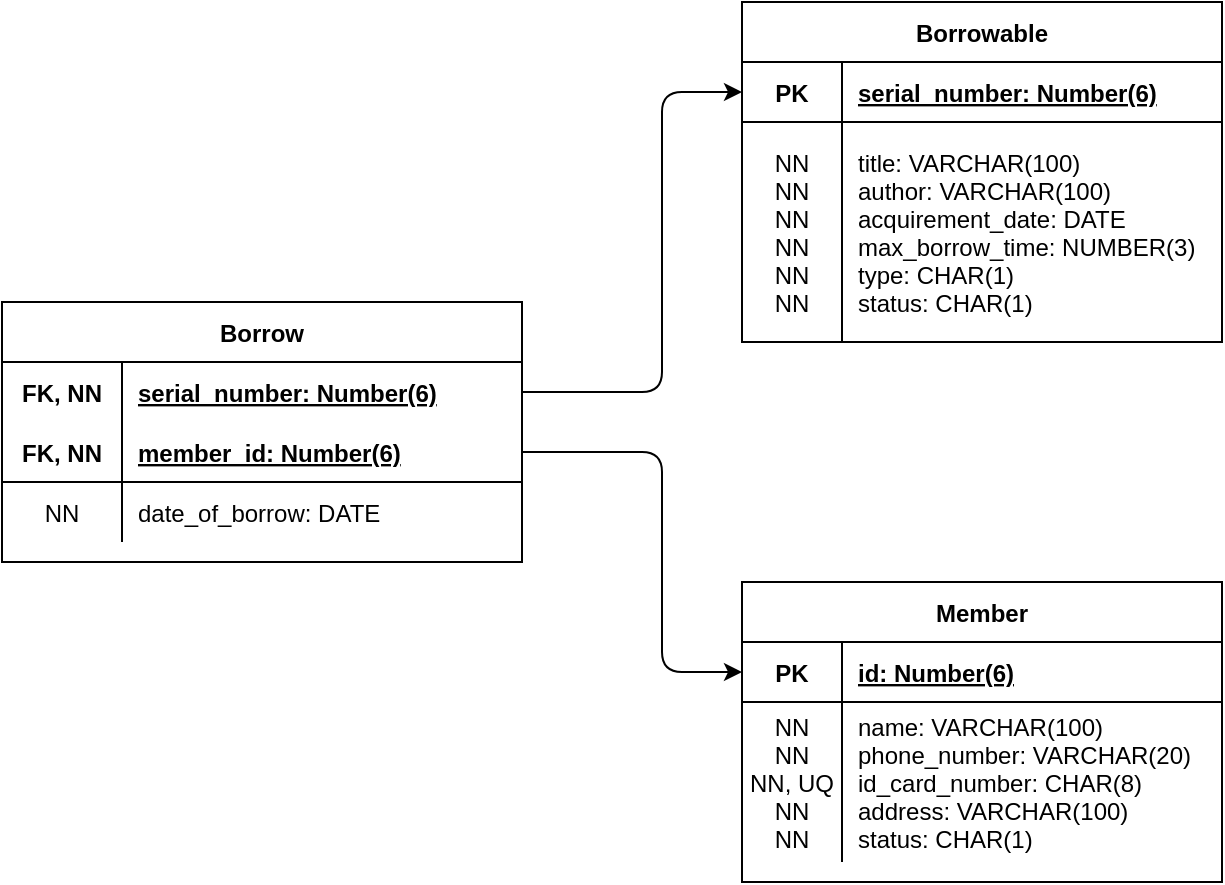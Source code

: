 <mxfile version="14.5.1" type="device"><diagram id="2yGChh8mXjAE9LW0SFF5" name="Page-1"><mxGraphModel dx="987" dy="816" grid="1" gridSize="10" guides="1" tooltips="1" connect="1" arrows="1" fold="1" page="1" pageScale="1" pageWidth="850" pageHeight="1100" math="0" shadow="0"><root><mxCell id="0"/><mxCell id="1" parent="0"/><mxCell id="sb1nyJ5kN8DQmmT56foA-14" value="Borrow" style="shape=table;startSize=30;container=1;collapsible=1;childLayout=tableLayout;fixedRows=1;rowLines=0;fontStyle=1;align=center;resizeLast=1;" vertex="1" parent="1"><mxGeometry x="90" y="380" width="260" height="130" as="geometry"/></mxCell><mxCell id="sb1nyJ5kN8DQmmT56foA-15" value="" style="shape=partialRectangle;collapsible=0;dropTarget=0;pointerEvents=0;fillColor=none;top=0;left=0;bottom=0;right=0;points=[[0,0.5],[1,0.5]];portConstraint=eastwest;" vertex="1" parent="sb1nyJ5kN8DQmmT56foA-14"><mxGeometry y="30" width="260" height="30" as="geometry"/></mxCell><mxCell id="sb1nyJ5kN8DQmmT56foA-16" value="FK, NN" style="shape=partialRectangle;connectable=0;fillColor=none;top=0;left=0;bottom=0;right=0;fontStyle=1;overflow=hidden;" vertex="1" parent="sb1nyJ5kN8DQmmT56foA-15"><mxGeometry width="60" height="30" as="geometry"/></mxCell><mxCell id="sb1nyJ5kN8DQmmT56foA-17" value="serial_number: Number(6)" style="shape=partialRectangle;connectable=0;fillColor=none;top=0;left=0;bottom=0;right=0;align=left;spacingLeft=6;fontStyle=5;overflow=hidden;" vertex="1" parent="sb1nyJ5kN8DQmmT56foA-15"><mxGeometry x="60" width="200" height="30" as="geometry"/></mxCell><mxCell id="sb1nyJ5kN8DQmmT56foA-18" value="" style="shape=partialRectangle;collapsible=0;dropTarget=0;pointerEvents=0;fillColor=none;top=0;left=0;bottom=1;right=0;points=[[0,0.5],[1,0.5]];portConstraint=eastwest;" vertex="1" parent="sb1nyJ5kN8DQmmT56foA-14"><mxGeometry y="60" width="260" height="30" as="geometry"/></mxCell><mxCell id="sb1nyJ5kN8DQmmT56foA-19" value="FK, NN" style="shape=partialRectangle;connectable=0;fillColor=none;top=0;left=0;bottom=0;right=0;fontStyle=1;overflow=hidden;" vertex="1" parent="sb1nyJ5kN8DQmmT56foA-18"><mxGeometry width="60" height="30" as="geometry"/></mxCell><mxCell id="sb1nyJ5kN8DQmmT56foA-20" value="member_id: Number(6)" style="shape=partialRectangle;connectable=0;fillColor=none;top=0;left=0;bottom=0;right=0;align=left;spacingLeft=6;fontStyle=5;overflow=hidden;" vertex="1" parent="sb1nyJ5kN8DQmmT56foA-18"><mxGeometry x="60" width="200" height="30" as="geometry"/></mxCell><mxCell id="sb1nyJ5kN8DQmmT56foA-21" value="" style="shape=partialRectangle;collapsible=0;dropTarget=0;pointerEvents=0;fillColor=none;top=0;left=0;bottom=0;right=0;points=[[0,0.5],[1,0.5]];portConstraint=eastwest;" vertex="1" parent="sb1nyJ5kN8DQmmT56foA-14"><mxGeometry y="90" width="260" height="30" as="geometry"/></mxCell><mxCell id="sb1nyJ5kN8DQmmT56foA-22" value="NN" style="shape=partialRectangle;connectable=0;fillColor=none;top=0;left=0;bottom=0;right=0;editable=1;overflow=hidden;" vertex="1" parent="sb1nyJ5kN8DQmmT56foA-21"><mxGeometry width="60" height="30" as="geometry"/></mxCell><mxCell id="sb1nyJ5kN8DQmmT56foA-23" value="date_of_borrow: DATE" style="shape=partialRectangle;connectable=0;fillColor=none;top=0;left=0;bottom=0;right=0;align=left;spacingLeft=6;overflow=hidden;" vertex="1" parent="sb1nyJ5kN8DQmmT56foA-21"><mxGeometry x="60" width="200" height="30" as="geometry"/></mxCell><mxCell id="sb1nyJ5kN8DQmmT56foA-40" value="Member" style="shape=table;startSize=30;container=1;collapsible=1;childLayout=tableLayout;fixedRows=1;rowLines=0;fontStyle=1;align=center;resizeLast=1;" vertex="1" parent="1"><mxGeometry x="460" y="520" width="240" height="150" as="geometry"/></mxCell><mxCell id="sb1nyJ5kN8DQmmT56foA-41" value="" style="shape=partialRectangle;collapsible=0;dropTarget=0;pointerEvents=0;fillColor=none;top=0;left=0;bottom=1;right=0;points=[[0,0.5],[1,0.5]];portConstraint=eastwest;" vertex="1" parent="sb1nyJ5kN8DQmmT56foA-40"><mxGeometry y="30" width="240" height="30" as="geometry"/></mxCell><mxCell id="sb1nyJ5kN8DQmmT56foA-42" value="PK" style="shape=partialRectangle;connectable=0;fillColor=none;top=0;left=0;bottom=0;right=0;fontStyle=1;overflow=hidden;" vertex="1" parent="sb1nyJ5kN8DQmmT56foA-41"><mxGeometry width="50" height="30" as="geometry"/></mxCell><mxCell id="sb1nyJ5kN8DQmmT56foA-43" value="id: Number(6)" style="shape=partialRectangle;connectable=0;fillColor=none;top=0;left=0;bottom=0;right=0;align=left;spacingLeft=6;fontStyle=5;overflow=hidden;" vertex="1" parent="sb1nyJ5kN8DQmmT56foA-41"><mxGeometry x="50" width="190" height="30" as="geometry"/></mxCell><mxCell id="sb1nyJ5kN8DQmmT56foA-47" value="" style="shape=partialRectangle;collapsible=0;dropTarget=0;pointerEvents=0;fillColor=none;top=0;left=0;bottom=0;right=0;points=[[0,0.5],[1,0.5]];portConstraint=eastwest;" vertex="1" parent="sb1nyJ5kN8DQmmT56foA-40"><mxGeometry y="60" width="240" height="80" as="geometry"/></mxCell><mxCell id="sb1nyJ5kN8DQmmT56foA-48" value="NN&#10;NN&#10;NN, UQ&#10;NN&#10;NN" style="shape=partialRectangle;connectable=0;fillColor=none;top=0;left=0;bottom=0;right=0;editable=1;overflow=hidden;" vertex="1" parent="sb1nyJ5kN8DQmmT56foA-47"><mxGeometry width="50" height="80" as="geometry"/></mxCell><mxCell id="sb1nyJ5kN8DQmmT56foA-49" value="name: VARCHAR(100)&#10;phone_number: VARCHAR(20)&#10;id_card_number: CHAR(8)&#10;address: VARCHAR(100)&#10;status: CHAR(1)" style="shape=partialRectangle;connectable=0;fillColor=none;top=0;left=0;bottom=0;right=0;align=left;spacingLeft=6;overflow=hidden;" vertex="1" parent="sb1nyJ5kN8DQmmT56foA-47"><mxGeometry x="50" width="190" height="80" as="geometry"/></mxCell><mxCell id="sb1nyJ5kN8DQmmT56foA-83" value="Borrowable" style="shape=table;startSize=30;container=1;collapsible=1;childLayout=tableLayout;fixedRows=1;rowLines=0;fontStyle=1;align=center;resizeLast=1;" vertex="1" parent="1"><mxGeometry x="460" y="230" width="240" height="170" as="geometry"/></mxCell><mxCell id="sb1nyJ5kN8DQmmT56foA-84" value="" style="shape=partialRectangle;collapsible=0;dropTarget=0;pointerEvents=0;fillColor=none;top=0;left=0;bottom=1;right=0;points=[[0,0.5],[1,0.5]];portConstraint=eastwest;" vertex="1" parent="sb1nyJ5kN8DQmmT56foA-83"><mxGeometry y="30" width="240" height="30" as="geometry"/></mxCell><mxCell id="sb1nyJ5kN8DQmmT56foA-85" value="PK" style="shape=partialRectangle;connectable=0;fillColor=none;top=0;left=0;bottom=0;right=0;fontStyle=1;overflow=hidden;" vertex="1" parent="sb1nyJ5kN8DQmmT56foA-84"><mxGeometry width="50" height="30" as="geometry"/></mxCell><mxCell id="sb1nyJ5kN8DQmmT56foA-86" value="serial_number: Number(6)" style="shape=partialRectangle;connectable=0;fillColor=none;top=0;left=0;bottom=0;right=0;align=left;spacingLeft=6;fontStyle=5;overflow=hidden;" vertex="1" parent="sb1nyJ5kN8DQmmT56foA-84"><mxGeometry x="50" width="190" height="30" as="geometry"/></mxCell><mxCell id="sb1nyJ5kN8DQmmT56foA-87" value="" style="shape=partialRectangle;collapsible=0;dropTarget=0;pointerEvents=0;fillColor=none;top=0;left=0;bottom=0;right=0;points=[[0,0.5],[1,0.5]];portConstraint=eastwest;" vertex="1" parent="sb1nyJ5kN8DQmmT56foA-83"><mxGeometry y="60" width="240" height="110" as="geometry"/></mxCell><mxCell id="sb1nyJ5kN8DQmmT56foA-88" value="NN&#10;NN&#10;NN&#10;NN&#10;NN&#10;NN" style="shape=partialRectangle;connectable=0;fillColor=none;top=0;left=0;bottom=0;right=0;editable=1;overflow=hidden;" vertex="1" parent="sb1nyJ5kN8DQmmT56foA-87"><mxGeometry width="50" height="110" as="geometry"/></mxCell><mxCell id="sb1nyJ5kN8DQmmT56foA-89" value="title: VARCHAR(100)&#10;author: VARCHAR(100)&#10;acquirement_date: DATE&#10;max_borrow_time: NUMBER(3)&#10;type: CHAR(1)&#10;status: CHAR(1)" style="shape=partialRectangle;connectable=0;fillColor=none;top=0;left=0;bottom=0;right=0;align=left;spacingLeft=6;overflow=hidden;" vertex="1" parent="sb1nyJ5kN8DQmmT56foA-87"><mxGeometry x="50" width="190" height="110" as="geometry"/></mxCell><mxCell id="sb1nyJ5kN8DQmmT56foA-90" value="" style="endArrow=classic;html=1;exitX=1;exitY=0.5;exitDx=0;exitDy=0;entryX=0;entryY=0.5;entryDx=0;entryDy=0;" edge="1" parent="1" source="sb1nyJ5kN8DQmmT56foA-15" target="sb1nyJ5kN8DQmmT56foA-84"><mxGeometry width="50" height="50" relative="1" as="geometry"><mxPoint x="360" y="510" as="sourcePoint"/><mxPoint x="410" y="460" as="targetPoint"/><Array as="points"><mxPoint x="420" y="425"/><mxPoint x="420" y="275"/></Array></mxGeometry></mxCell><mxCell id="sb1nyJ5kN8DQmmT56foA-91" value="" style="endArrow=classic;html=1;exitX=1;exitY=0.5;exitDx=0;exitDy=0;entryX=0;entryY=0.5;entryDx=0;entryDy=0;" edge="1" parent="1" source="sb1nyJ5kN8DQmmT56foA-18" target="sb1nyJ5kN8DQmmT56foA-41"><mxGeometry width="50" height="50" relative="1" as="geometry"><mxPoint x="370" y="520" as="sourcePoint"/><mxPoint x="420" y="470" as="targetPoint"/><Array as="points"><mxPoint x="420" y="455"/><mxPoint x="420" y="565"/></Array></mxGeometry></mxCell></root></mxGraphModel></diagram></mxfile>